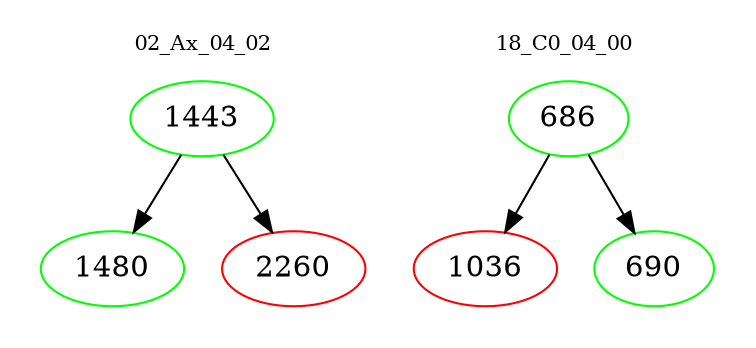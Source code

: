 digraph{
subgraph cluster_0 {
color = white
label = "02_Ax_04_02";
fontsize=10;
T0_1443 [label="1443", color="green"]
T0_1443 -> T0_1480 [color="black"]
T0_1480 [label="1480", color="green"]
T0_1443 -> T0_2260 [color="black"]
T0_2260 [label="2260", color="red"]
}
subgraph cluster_1 {
color = white
label = "18_C0_04_00";
fontsize=10;
T1_686 [label="686", color="green"]
T1_686 -> T1_1036 [color="black"]
T1_1036 [label="1036", color="red"]
T1_686 -> T1_690 [color="black"]
T1_690 [label="690", color="green"]
}
}
